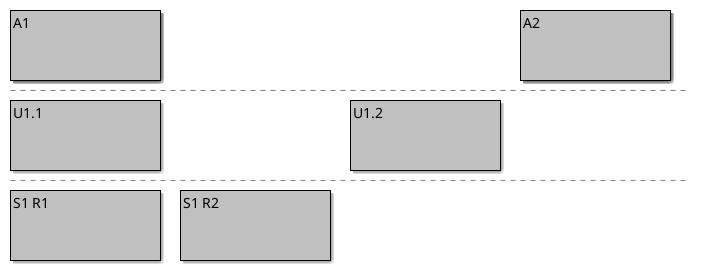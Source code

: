 ' Do not edit
' Theme Gallery
' autogenerated by script
'
@startboard
skin plantuml
A1
+U1.1
++S1 R1
++S1 R2 
+U1.2
A2
@endboard
